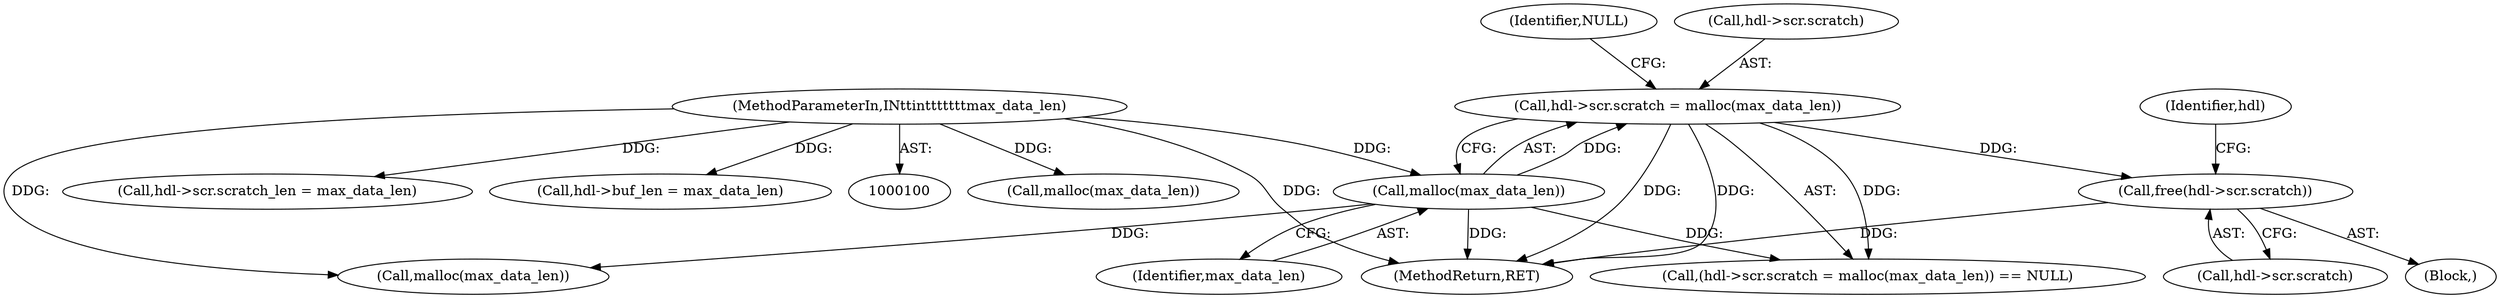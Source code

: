 digraph "0_opa-ff_c5759e7b76f5bf844be6c6641cc1b356bbc83869_1@API" {
"1000275" [label="(Call,free(hdl->scr.scratch))"];
"1000164" [label="(Call,hdl->scr.scratch = malloc(max_data_len))"];
"1000170" [label="(Call,malloc(max_data_len))"];
"1000104" [label="(MethodParameterIn,IN\t\tint\t\t\t\t\t\tmax_data_len)"];
"1000104" [label="(MethodParameterIn,IN\t\tint\t\t\t\t\t\tmax_data_len)"];
"1000184" [label="(Call,malloc(max_data_len))"];
"1000170" [label="(Call,malloc(max_data_len))"];
"1000198" [label="(Call,malloc(max_data_len))"];
"1000172" [label="(Identifier,NULL)"];
"1000275" [label="(Call,free(hdl->scr.scratch))"];
"1000294" [label="(MethodReturn,RET)"];
"1000164" [label="(Call,hdl->scr.scratch = malloc(max_data_len))"];
"1000171" [label="(Identifier,max_data_len)"];
"1000165" [label="(Call,hdl->scr.scratch)"];
"1000213" [label="(Call,hdl->scr.scratch_len = max_data_len)"];
"1000220" [label="(Call,hdl->buf_len = max_data_len)"];
"1000283" [label="(Identifier,hdl)"];
"1000276" [label="(Call,hdl->scr.scratch)"];
"1000274" [label="(Block,)"];
"1000163" [label="(Call,(hdl->scr.scratch = malloc(max_data_len)) == NULL)"];
"1000275" -> "1000274"  [label="AST: "];
"1000275" -> "1000276"  [label="CFG: "];
"1000276" -> "1000275"  [label="AST: "];
"1000283" -> "1000275"  [label="CFG: "];
"1000275" -> "1000294"  [label="DDG: "];
"1000164" -> "1000275"  [label="DDG: "];
"1000164" -> "1000163"  [label="AST: "];
"1000164" -> "1000170"  [label="CFG: "];
"1000165" -> "1000164"  [label="AST: "];
"1000170" -> "1000164"  [label="AST: "];
"1000172" -> "1000164"  [label="CFG: "];
"1000164" -> "1000294"  [label="DDG: "];
"1000164" -> "1000294"  [label="DDG: "];
"1000164" -> "1000163"  [label="DDG: "];
"1000170" -> "1000164"  [label="DDG: "];
"1000170" -> "1000171"  [label="CFG: "];
"1000171" -> "1000170"  [label="AST: "];
"1000170" -> "1000294"  [label="DDG: "];
"1000170" -> "1000163"  [label="DDG: "];
"1000104" -> "1000170"  [label="DDG: "];
"1000170" -> "1000184"  [label="DDG: "];
"1000104" -> "1000100"  [label="AST: "];
"1000104" -> "1000294"  [label="DDG: "];
"1000104" -> "1000184"  [label="DDG: "];
"1000104" -> "1000198"  [label="DDG: "];
"1000104" -> "1000213"  [label="DDG: "];
"1000104" -> "1000220"  [label="DDG: "];
}
